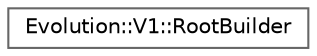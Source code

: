 digraph "Graphical Class Hierarchy"
{
 // LATEX_PDF_SIZE
  bgcolor="transparent";
  edge [fontname=Helvetica,fontsize=10,labelfontname=Helvetica,labelfontsize=10];
  node [fontname=Helvetica,fontsize=10,shape=box,height=0.2,width=0.4];
  rankdir="LR";
  Node0 [id="Node000000",label="Evolution::V1::RootBuilder",height=0.2,width=0.4,color="grey40", fillcolor="white", style="filled",URL="$structEvolution_1_1V1_1_1RootBuilder.html",tooltip=" "];
}
